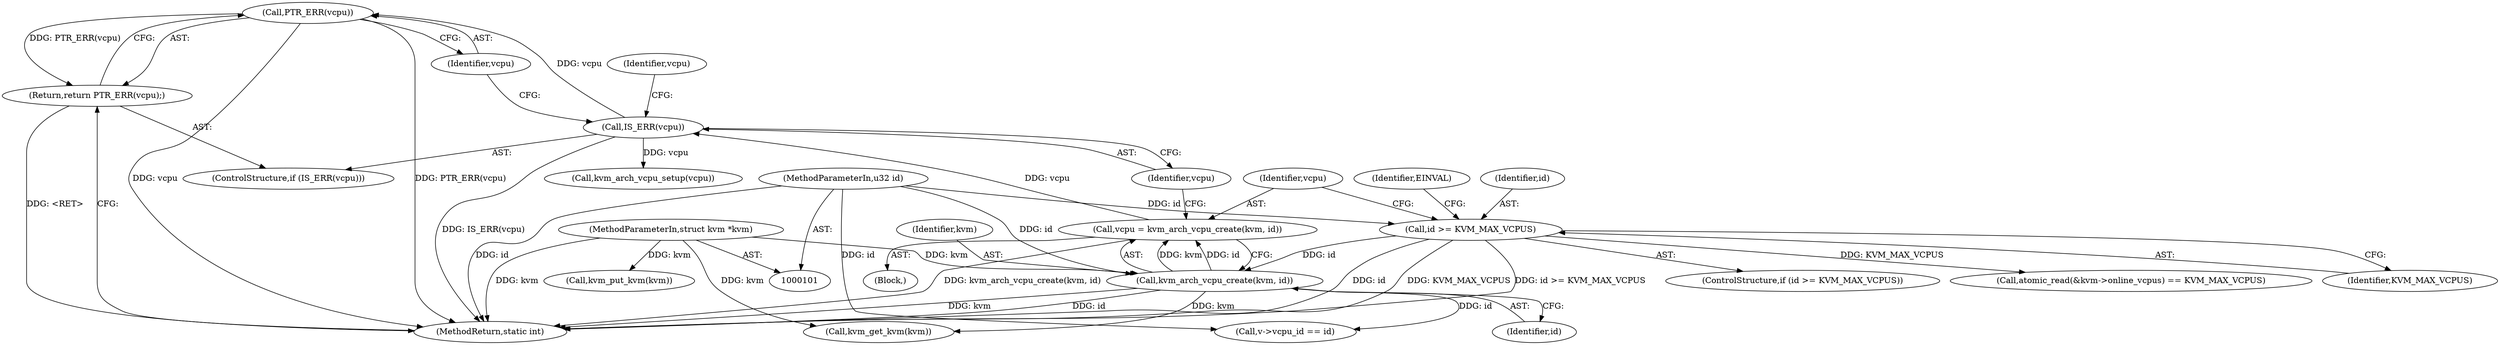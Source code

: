 digraph "0_linux_338c7dbadd2671189cec7faf64c84d01071b3f96@pointer" {
"1000124" [label="(Call,PTR_ERR(vcpu))"];
"1000121" [label="(Call,IS_ERR(vcpu))"];
"1000115" [label="(Call,vcpu = kvm_arch_vcpu_create(kvm, id))"];
"1000117" [label="(Call,kvm_arch_vcpu_create(kvm, id))"];
"1000102" [label="(MethodParameterIn,struct kvm *kvm)"];
"1000109" [label="(Call,id >= KVM_MAX_VCPUS)"];
"1000103" [label="(MethodParameterIn,u32 id)"];
"1000123" [label="(Return,return PTR_ERR(vcpu);)"];
"1000129" [label="(Identifier,vcpu)"];
"1000125" [label="(Identifier,vcpu)"];
"1000104" [label="(Block,)"];
"1000202" [label="(Call,kvm_put_kvm(kvm))"];
"1000115" [label="(Call,vcpu = kvm_arch_vcpu_create(kvm, id))"];
"1000191" [label="(Call,kvm_get_kvm(kvm))"];
"1000108" [label="(ControlStructure,if (id >= KVM_MAX_VCPUS))"];
"1000116" [label="(Identifier,vcpu)"];
"1000170" [label="(Call,v->vcpu_id == id)"];
"1000119" [label="(Identifier,id)"];
"1000156" [label="(Call,atomic_read(&kvm->online_vcpus) == KVM_MAX_VCPUS)"];
"1000123" [label="(Return,return PTR_ERR(vcpu);)"];
"1000135" [label="(Call,kvm_arch_vcpu_setup(vcpu))"];
"1000121" [label="(Call,IS_ERR(vcpu))"];
"1000117" [label="(Call,kvm_arch_vcpu_create(kvm, id))"];
"1000110" [label="(Identifier,id)"];
"1000111" [label="(Identifier,KVM_MAX_VCPUS)"];
"1000120" [label="(ControlStructure,if (IS_ERR(vcpu)))"];
"1000124" [label="(Call,PTR_ERR(vcpu))"];
"1000242" [label="(MethodReturn,static int)"];
"1000102" [label="(MethodParameterIn,struct kvm *kvm)"];
"1000103" [label="(MethodParameterIn,u32 id)"];
"1000122" [label="(Identifier,vcpu)"];
"1000114" [label="(Identifier,EINVAL)"];
"1000109" [label="(Call,id >= KVM_MAX_VCPUS)"];
"1000118" [label="(Identifier,kvm)"];
"1000124" -> "1000123"  [label="AST: "];
"1000124" -> "1000125"  [label="CFG: "];
"1000125" -> "1000124"  [label="AST: "];
"1000123" -> "1000124"  [label="CFG: "];
"1000124" -> "1000242"  [label="DDG: vcpu"];
"1000124" -> "1000242"  [label="DDG: PTR_ERR(vcpu)"];
"1000124" -> "1000123"  [label="DDG: PTR_ERR(vcpu)"];
"1000121" -> "1000124"  [label="DDG: vcpu"];
"1000121" -> "1000120"  [label="AST: "];
"1000121" -> "1000122"  [label="CFG: "];
"1000122" -> "1000121"  [label="AST: "];
"1000125" -> "1000121"  [label="CFG: "];
"1000129" -> "1000121"  [label="CFG: "];
"1000121" -> "1000242"  [label="DDG: IS_ERR(vcpu)"];
"1000115" -> "1000121"  [label="DDG: vcpu"];
"1000121" -> "1000135"  [label="DDG: vcpu"];
"1000115" -> "1000104"  [label="AST: "];
"1000115" -> "1000117"  [label="CFG: "];
"1000116" -> "1000115"  [label="AST: "];
"1000117" -> "1000115"  [label="AST: "];
"1000122" -> "1000115"  [label="CFG: "];
"1000115" -> "1000242"  [label="DDG: kvm_arch_vcpu_create(kvm, id)"];
"1000117" -> "1000115"  [label="DDG: kvm"];
"1000117" -> "1000115"  [label="DDG: id"];
"1000117" -> "1000119"  [label="CFG: "];
"1000118" -> "1000117"  [label="AST: "];
"1000119" -> "1000117"  [label="AST: "];
"1000117" -> "1000242"  [label="DDG: kvm"];
"1000117" -> "1000242"  [label="DDG: id"];
"1000102" -> "1000117"  [label="DDG: kvm"];
"1000109" -> "1000117"  [label="DDG: id"];
"1000103" -> "1000117"  [label="DDG: id"];
"1000117" -> "1000170"  [label="DDG: id"];
"1000117" -> "1000191"  [label="DDG: kvm"];
"1000102" -> "1000101"  [label="AST: "];
"1000102" -> "1000242"  [label="DDG: kvm"];
"1000102" -> "1000191"  [label="DDG: kvm"];
"1000102" -> "1000202"  [label="DDG: kvm"];
"1000109" -> "1000108"  [label="AST: "];
"1000109" -> "1000111"  [label="CFG: "];
"1000110" -> "1000109"  [label="AST: "];
"1000111" -> "1000109"  [label="AST: "];
"1000114" -> "1000109"  [label="CFG: "];
"1000116" -> "1000109"  [label="CFG: "];
"1000109" -> "1000242"  [label="DDG: id"];
"1000109" -> "1000242"  [label="DDG: KVM_MAX_VCPUS"];
"1000109" -> "1000242"  [label="DDG: id >= KVM_MAX_VCPUS"];
"1000103" -> "1000109"  [label="DDG: id"];
"1000109" -> "1000156"  [label="DDG: KVM_MAX_VCPUS"];
"1000103" -> "1000101"  [label="AST: "];
"1000103" -> "1000242"  [label="DDG: id"];
"1000103" -> "1000170"  [label="DDG: id"];
"1000123" -> "1000120"  [label="AST: "];
"1000242" -> "1000123"  [label="CFG: "];
"1000123" -> "1000242"  [label="DDG: <RET>"];
}
